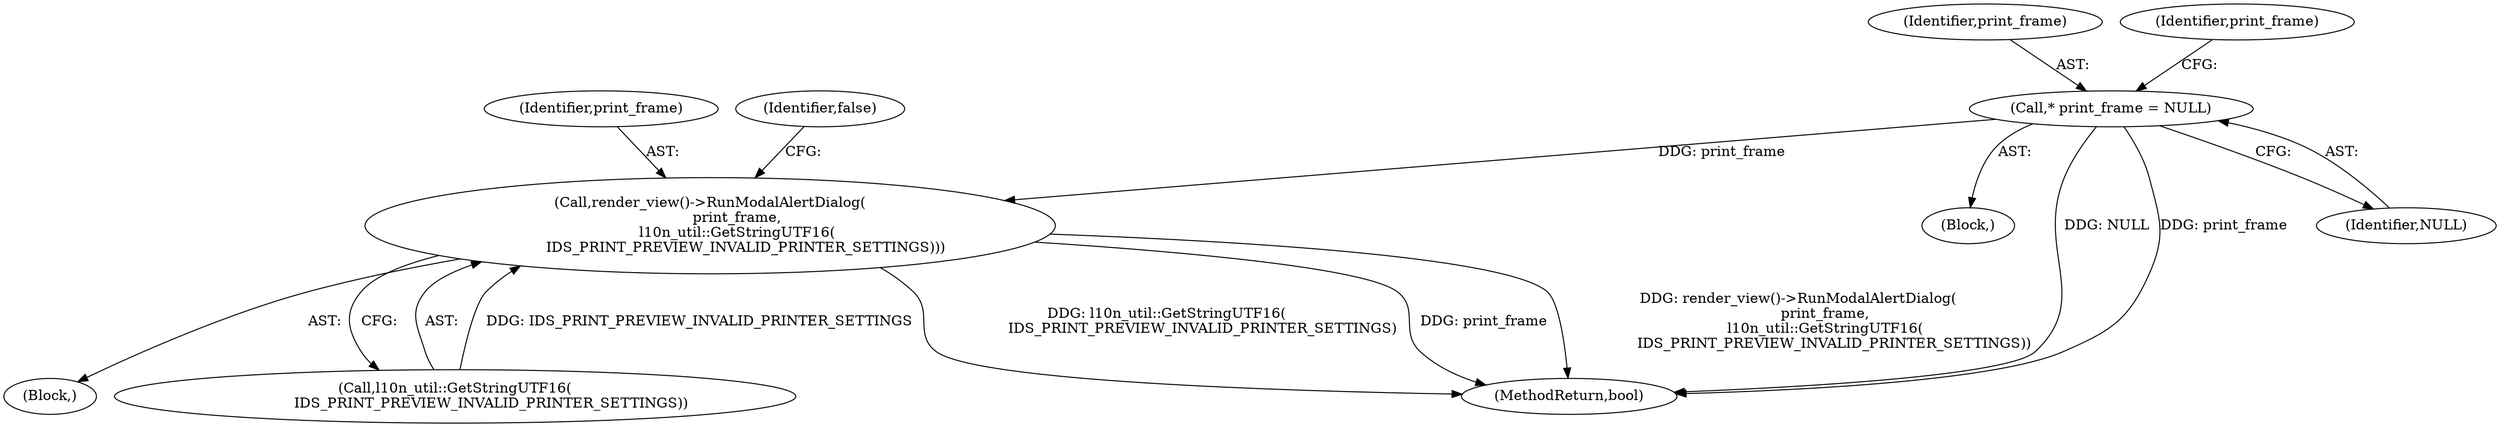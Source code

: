 digraph "0_Chrome_7a3439b3d169047c1c07f28a6f9cda341328980b_5@pointer" {
"1000198" [label="(Call,* print_frame = NULL)"];
"1000207" [label="(Call,render_view()->RunModalAlertDialog(\n            print_frame,\n            l10n_util::GetStringUTF16(\n                IDS_PRINT_PREVIEW_INVALID_PRINTER_SETTINGS)))"];
"1000206" [label="(Block,)"];
"1000207" [label="(Call,render_view()->RunModalAlertDialog(\n            print_frame,\n            l10n_util::GetStringUTF16(\n                IDS_PRINT_PREVIEW_INVALID_PRINTER_SETTINGS)))"];
"1000198" [label="(Call,* print_frame = NULL)"];
"1000196" [label="(Block,)"];
"1000209" [label="(Call,l10n_util::GetStringUTF16(\n                IDS_PRINT_PREVIEW_INVALID_PRINTER_SETTINGS))"];
"1000208" [label="(Identifier,print_frame)"];
"1000199" [label="(Identifier,print_frame)"];
"1000337" [label="(MethodReturn,bool)"];
"1000203" [label="(Identifier,print_frame)"];
"1000212" [label="(Identifier,false)"];
"1000200" [label="(Identifier,NULL)"];
"1000198" -> "1000196"  [label="AST: "];
"1000198" -> "1000200"  [label="CFG: "];
"1000199" -> "1000198"  [label="AST: "];
"1000200" -> "1000198"  [label="AST: "];
"1000203" -> "1000198"  [label="CFG: "];
"1000198" -> "1000337"  [label="DDG: NULL"];
"1000198" -> "1000337"  [label="DDG: print_frame"];
"1000198" -> "1000207"  [label="DDG: print_frame"];
"1000207" -> "1000206"  [label="AST: "];
"1000207" -> "1000209"  [label="CFG: "];
"1000208" -> "1000207"  [label="AST: "];
"1000209" -> "1000207"  [label="AST: "];
"1000212" -> "1000207"  [label="CFG: "];
"1000207" -> "1000337"  [label="DDG: l10n_util::GetStringUTF16(\n                IDS_PRINT_PREVIEW_INVALID_PRINTER_SETTINGS)"];
"1000207" -> "1000337"  [label="DDG: print_frame"];
"1000207" -> "1000337"  [label="DDG: render_view()->RunModalAlertDialog(\n            print_frame,\n            l10n_util::GetStringUTF16(\n                IDS_PRINT_PREVIEW_INVALID_PRINTER_SETTINGS))"];
"1000209" -> "1000207"  [label="DDG: IDS_PRINT_PREVIEW_INVALID_PRINTER_SETTINGS"];
}
